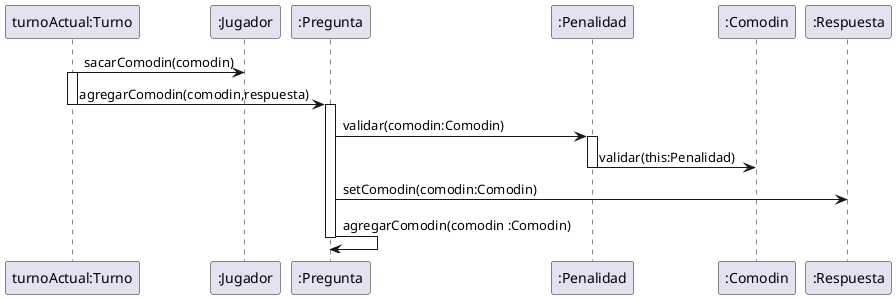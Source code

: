 @startuml

"turnoActual:Turno"->":Jugador":sacarComodin(comodin)
activate "turnoActual:Turno"
"turnoActual:Turno"->":Pregunta":agregarComodin(comodin,respuesta)
deactivate "turnoActual:Turno"
activate ":Pregunta"


":Pregunta" -> ":Penalidad":validar(comodin:Comodin)
activate ":Penalidad"
":Penalidad"->":Comodin":validar(this:Penalidad)
deactivate ":Penalidad"
":Pregunta" ->":Respuesta":setComodin(comodin:Comodin)
":Pregunta" ->":Pregunta":agregarComodin(comodin :Comodin)
deactivate ":Pregunta"

@enduml